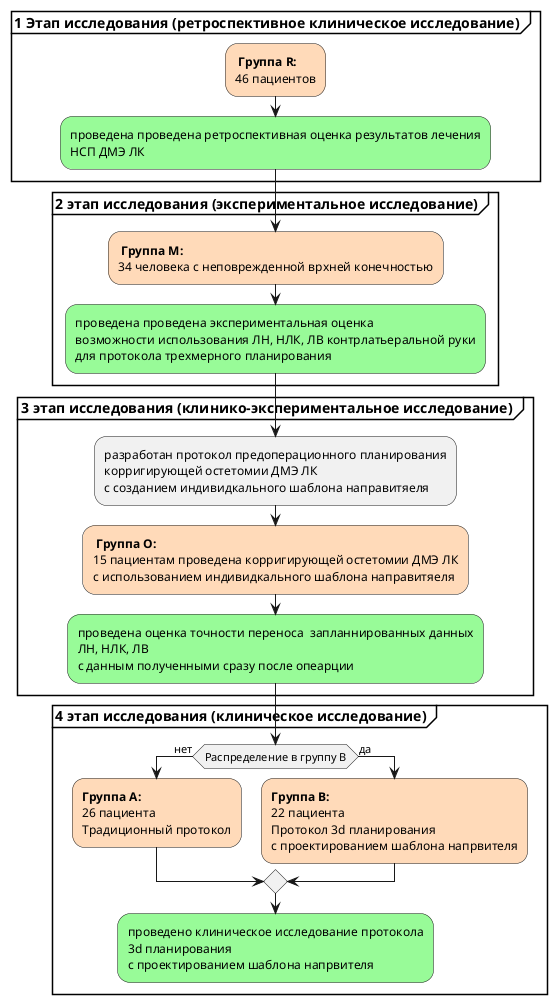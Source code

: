 @startuml

group <b>1 Этап исследования (ретроспективное клиническое исследование) </b>

#PeachPuff: <b>Группа R:</b> 
46 пациентов;
#palegreen:проведена проведена ретроспективная оценка результатов лечения
НСП ДМЭ ЛК;
end group

group <b>2 этап исследования (экспериментальное исследование) </b>

#PeachPuff: <b>Группа M:</b> 
34 человека с неповрежденной врхней конечностью;
#palegreen:проведена проведена экспериментальная оценка
возможности использования ЛН, НЛК, ЛВ контрлатьеральной руки
для протокола трехмерного планирования;
end group

group <b>3 этап исследования (клинико-экспериментальное исследование) </b>
:разработан протокол предоперационного планирования 
корригирующей остетомии ДМЭ ЛК
с созданием индивидкального шаблона направитяеля;
#PeachPuff: <b>Группа O:</b> 
15 пациентам проведена корригирующей остетомии ДМЭ ЛК
с использованием индивидкального шаблона направитяеля;
#palegreen:проведена оценка точности переноса  запланнированных данных
ЛН, НЛК, ЛВ 
с данным полученными сразу после опеарции;
end group

group <b>4 этап исследования (клиническое исследование) </b>

if (Распределение в группу B) then (нет)
#PeachPuff:<b>Группа A:</b>
26 пациента 
Традиционный протокол;

else(да)
#PeachPuff:<b>Группа B:</b> 
22 пациента
Протокол 3d планирования 
с проектированием шаблона напрвителя;
endif 
#palegreen:проведено клиническое исследование протокола 
3d планирования 
с проектированием шаблона напрвителя;
end group
@endumll

